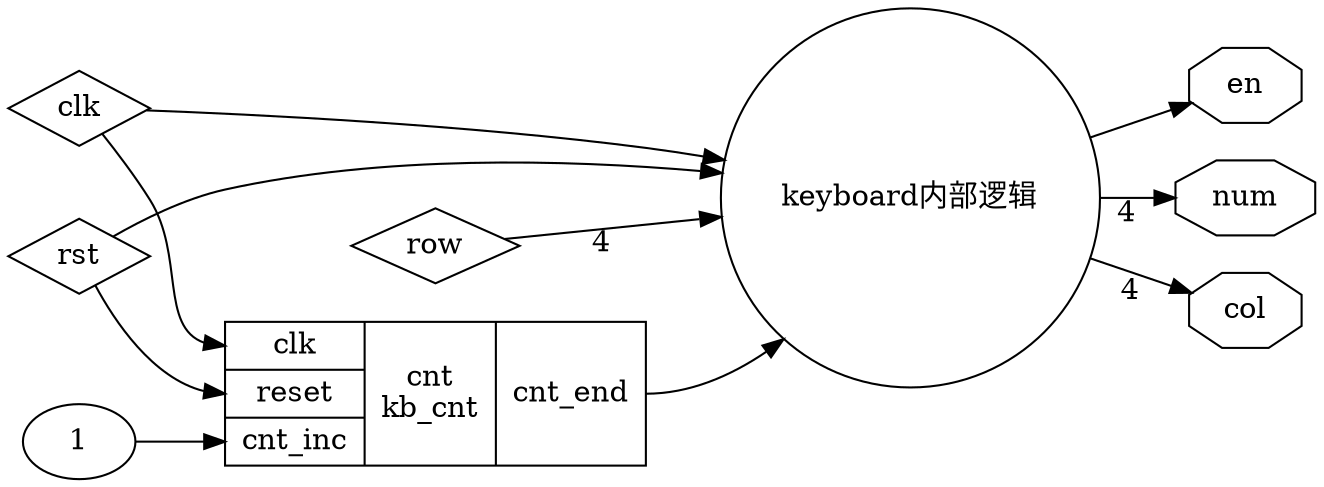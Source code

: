 digraph "keyboard" {
    // label = "keyboard";
    rankdir = "LR";
    
    // 输入，用菱形表示
    clk [shape = diamond;label = "clk";];
    rst [shape = diamond;label = "rst";];
    row [shape = diamond;label = "row";];
    
    // 输出，用八边形表示
    en [shape = octagon;label = "en";];
    num [shape = octagon;label = "num";];
    col [shape = octagon;label = "col";];
    
    // 元件
    cnt [shape = record;label = "{{<c0> clk|<c1> reset|<c2> cnt_inc}|cnt\nkb_cnt|{<n0> cnt_end}}";];
    logic [shape = circle;label = "keyboard内部逻辑";];
    
    // 连线
    clk -> logic;
    clk -> cnt:c0;
    rst -> logic;
    rst -> cnt:c1;
    row -> logic [xlabel = "4";];
    1 -> cnt:c2;
    cnt:n0 -> logic;
    logic -> en;
    logic -> col [xlabel = "4";];
    logic -> num [xlabel = "4";];
}
